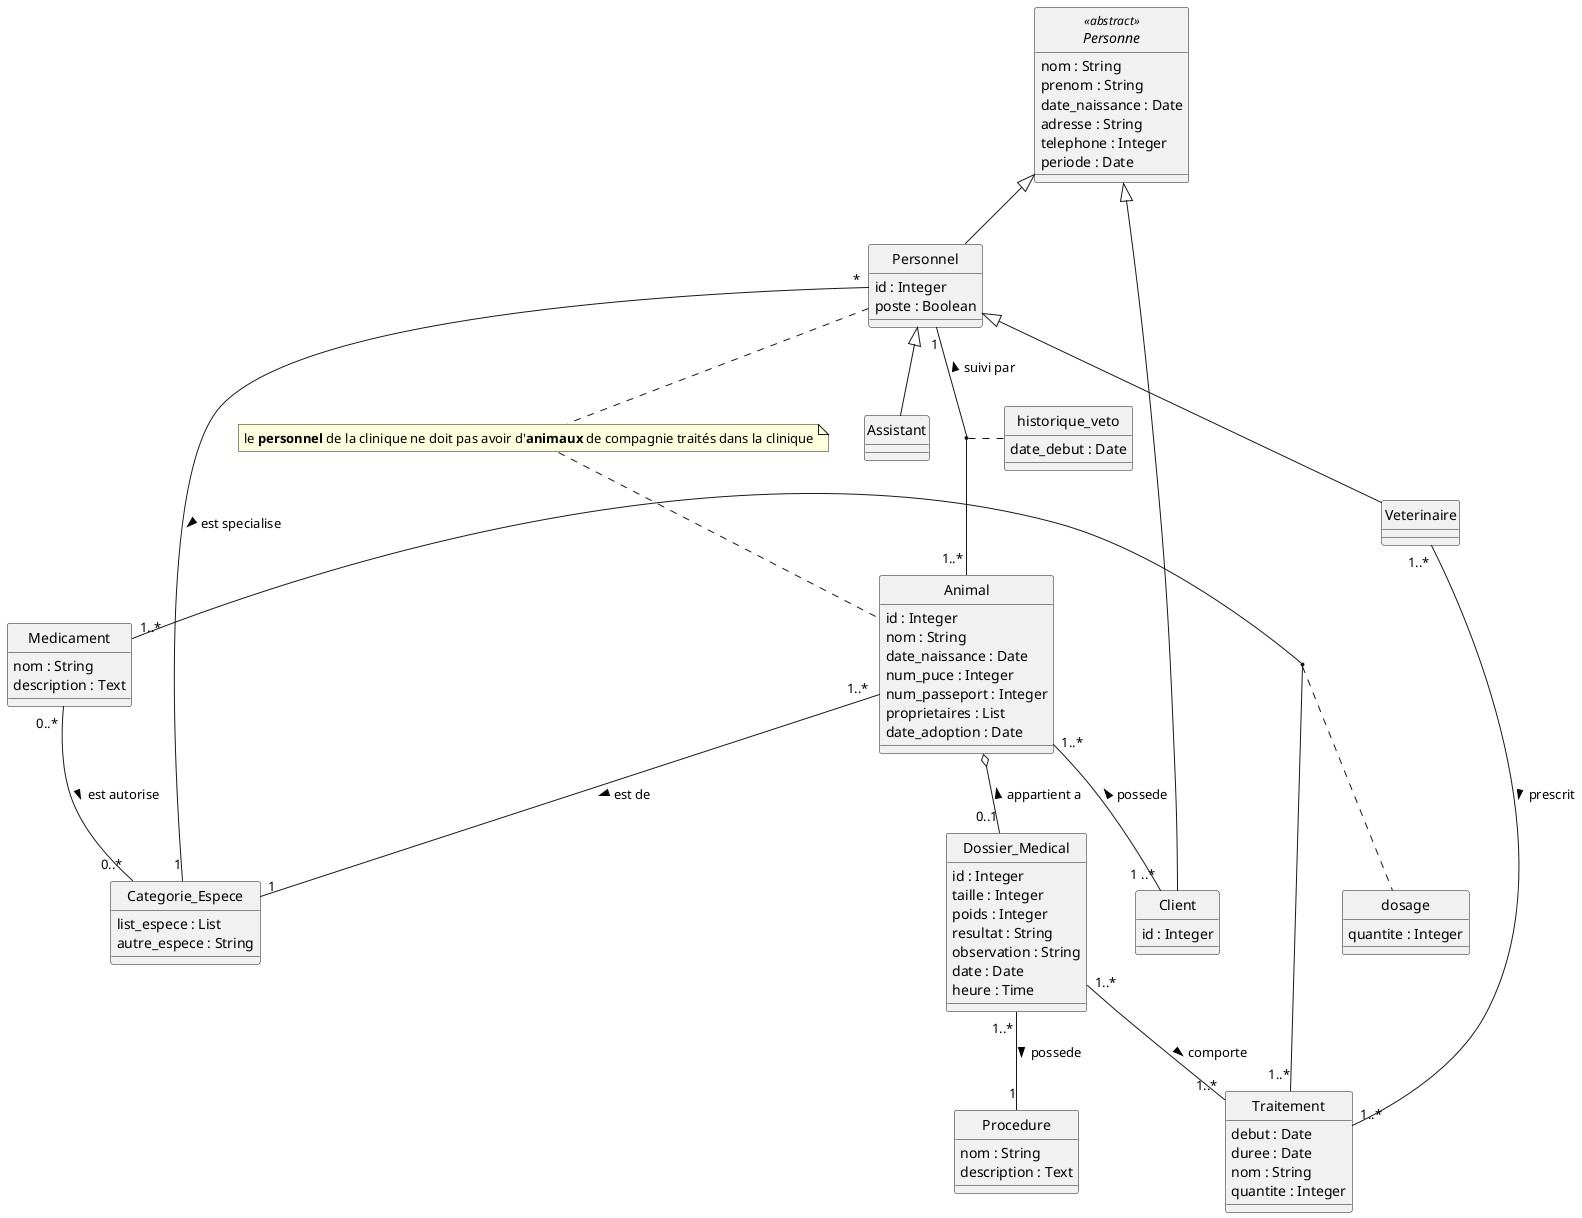 @startuml Clinique Veterinaire
skinparam Style strictuml
skinparam SequenceMessageAlignment center

abstract class Personne <<abstract>> {
    nom : String 
    prenom : String
    date_naissance : Date
    adresse : String
    telephone : Integer
    periode : Date 
}

class Personnel {
    id : Integer
    poste : Boolean 
}

class Veterinaire

class Assistant

class Client {
    id : Integer
}

class Animal {
    id : Integer
    nom : String
    date_naissance : Date 
    num_puce : Integer
    num_passeport : Integer
    proprietaires : List
    date_adoption : Date
}

class Categorie_Espece{
    list_espece : List
    autre_espece : String
}

class Medicament {
    nom : String
    description : Text
}

class Traitement {
    debut : Date
    duree : Date 
    nom : String
    quantite : Integer

}

class Dossier_Medical {
    id : Integer 
    taille : Integer
    poids : Integer
    resultat : String
    observation : String
    date : Date 
    heure : Time 
}

class Procedure{
    nom : String
    description : Text 
}

class dosage {
    quantite : Integer
}

class historique_veto {
    date_debut : Date
}


Medicament "1..*" - "1..*" Traitement
(Medicament, Traitement) .. dosage

Personne <|-- Personnel
Personne <|-- Client

Personnel <|-- Assistant
Personnel <|-- Veterinaire
Personnel "*" -- "1" Categorie_Espece : est specialise >
Personnel "1" -- "1..* " Animal : < suivi par
(Animal, Personnel) .. historique_veto

Animal "1..* " -- "1" Categorie_Espece : est de >
Animal "1..* " -- "1 ..*" Client : < possede
Animal o-- "0..1" Dossier_Medical : < appartient a 

Dossier_Medical "1..* " -- "1..*" Traitement : comporte >
Dossier_Medical "1..* " -- "1" Procedure : possede >

Veterinaire "1..* " -- "1..*" Traitement : prescrit >

Medicament "0..* " -- "0..*" Categorie_Espece : est autorise > 

note "le <b>personnel</b> de la clinique ne doit pas avoir d'<b>animaux</b> de compagnie traités dans la clinique" as N1
Personnel .. N1
N1 .. Animal

@enduml
